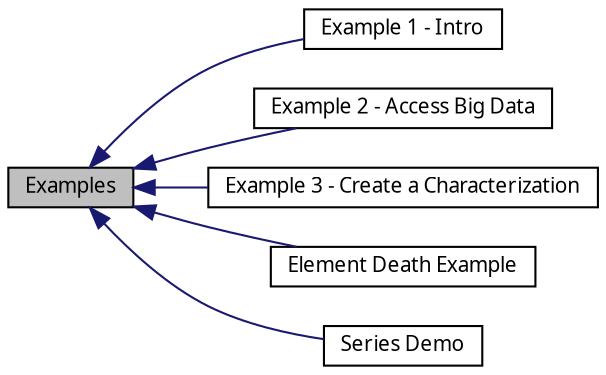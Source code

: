 digraph structs
{
  edge [fontname="FreeSans.ttf",fontsize=8,labelfontname="FreeSans.ttf",labelfontsize=8];
  node [fontname="FreeSans.ttf",fontsize=10,shape=record];
rankdir=LR;
  Node1 [label="Example 1 - Intro",height=0.2,width=0.4,color="black", fillcolor="white", style="filled",URL="$group__example1.html"];
  Node2 [label="Example 2 - Access Big Data",height=0.2,width=0.4,color="black", fillcolor="white", style="filled",URL="$group__example2.html"];
  Node3 [label="Example 3 - Create a Characterization",height=0.2,width=0.4,color="black", fillcolor="white", style="filled",URL="$group__example3.html"];
  Node4 [label="Element Death Example",height=0.2,width=0.4,color="black", fillcolor="white", style="filled",URL="$group__elemDeath__ex.html"];
  Node0 [label="Examples",height=0.2,width=0.4,color="black", fillcolor="grey75", style="filled" fontcolor="black"];
  Node5 [label="Series Demo",height=0.2,width=0.4,color="black", fillcolor="white", style="filled",URL="$group__seriesDemo.html"];
  Node0->Node1 [shape=plaintext, color="midnightblue", dir="back", style="solid"];
  Node0->Node2 [shape=plaintext, color="midnightblue", dir="back", style="solid"];
  Node0->Node3 [shape=plaintext, color="midnightblue", dir="back", style="solid"];
  Node0->Node4 [shape=plaintext, color="midnightblue", dir="back", style="solid"];
  Node0->Node5 [shape=plaintext, color="midnightblue", dir="back", style="solid"];
}
